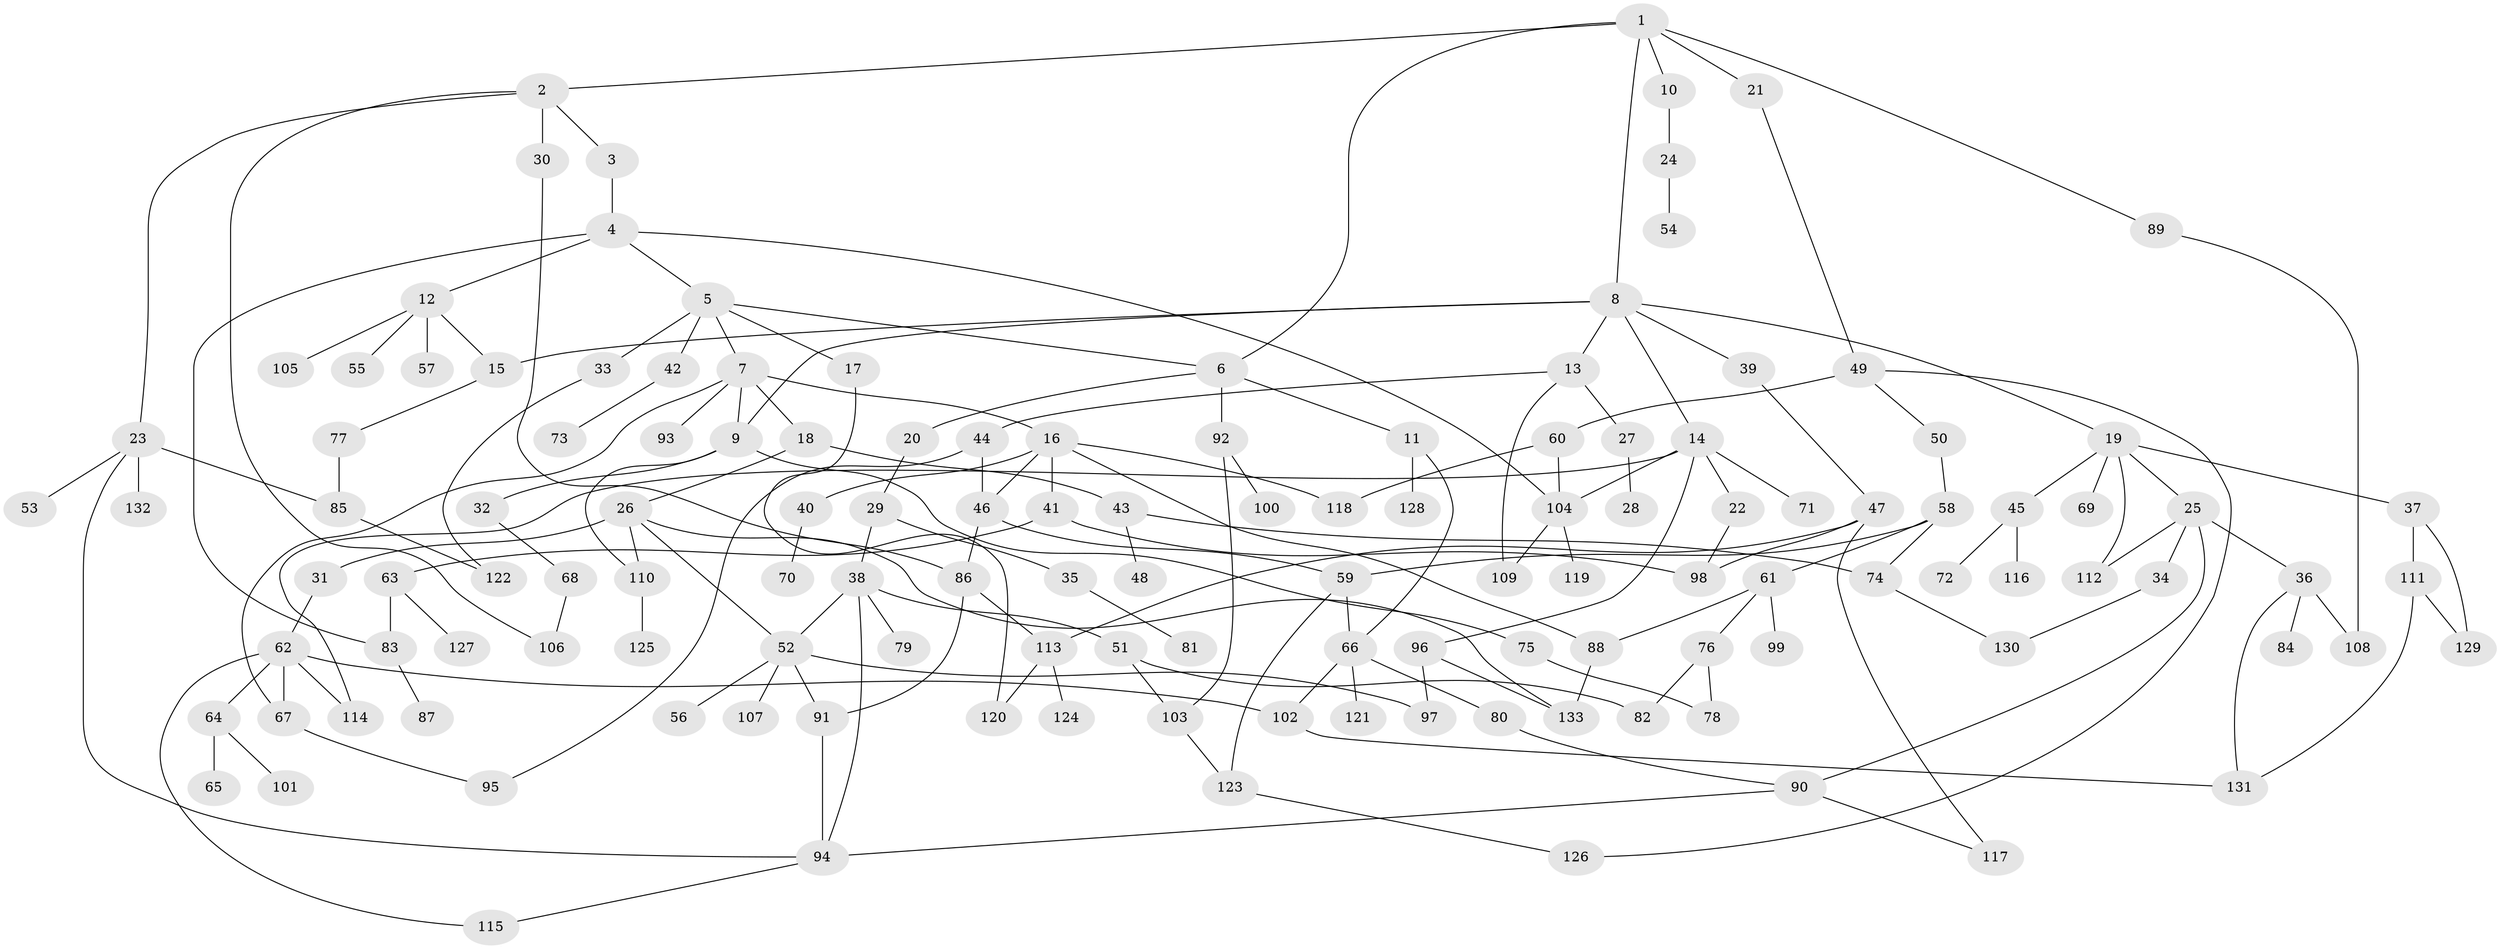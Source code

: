 // coarse degree distribution, {6: 0.08602150537634409, 5: 0.11827956989247312, 8: 0.03225806451612903, 2: 0.27956989247311825, 7: 0.010752688172043012, 4: 0.08602150537634409, 1: 0.26881720430107525, 3: 0.11827956989247312}
// Generated by graph-tools (version 1.1) at 2025/51/02/27/25 19:51:41]
// undirected, 133 vertices, 180 edges
graph export_dot {
graph [start="1"]
  node [color=gray90,style=filled];
  1;
  2;
  3;
  4;
  5;
  6;
  7;
  8;
  9;
  10;
  11;
  12;
  13;
  14;
  15;
  16;
  17;
  18;
  19;
  20;
  21;
  22;
  23;
  24;
  25;
  26;
  27;
  28;
  29;
  30;
  31;
  32;
  33;
  34;
  35;
  36;
  37;
  38;
  39;
  40;
  41;
  42;
  43;
  44;
  45;
  46;
  47;
  48;
  49;
  50;
  51;
  52;
  53;
  54;
  55;
  56;
  57;
  58;
  59;
  60;
  61;
  62;
  63;
  64;
  65;
  66;
  67;
  68;
  69;
  70;
  71;
  72;
  73;
  74;
  75;
  76;
  77;
  78;
  79;
  80;
  81;
  82;
  83;
  84;
  85;
  86;
  87;
  88;
  89;
  90;
  91;
  92;
  93;
  94;
  95;
  96;
  97;
  98;
  99;
  100;
  101;
  102;
  103;
  104;
  105;
  106;
  107;
  108;
  109;
  110;
  111;
  112;
  113;
  114;
  115;
  116;
  117;
  118;
  119;
  120;
  121;
  122;
  123;
  124;
  125;
  126;
  127;
  128;
  129;
  130;
  131;
  132;
  133;
  1 -- 2;
  1 -- 6;
  1 -- 8;
  1 -- 10;
  1 -- 21;
  1 -- 89;
  2 -- 3;
  2 -- 23;
  2 -- 30;
  2 -- 106;
  3 -- 4;
  4 -- 5;
  4 -- 12;
  4 -- 83;
  4 -- 104;
  5 -- 7;
  5 -- 17;
  5 -- 33;
  5 -- 42;
  5 -- 6;
  6 -- 11;
  6 -- 20;
  6 -- 92;
  7 -- 9;
  7 -- 16;
  7 -- 18;
  7 -- 93;
  7 -- 67;
  8 -- 13;
  8 -- 14;
  8 -- 15;
  8 -- 19;
  8 -- 39;
  8 -- 9;
  9 -- 32;
  9 -- 75;
  9 -- 110;
  10 -- 24;
  11 -- 66;
  11 -- 128;
  12 -- 55;
  12 -- 57;
  12 -- 105;
  12 -- 15;
  13 -- 27;
  13 -- 44;
  13 -- 109;
  14 -- 22;
  14 -- 71;
  14 -- 96;
  14 -- 114;
  14 -- 104;
  15 -- 77;
  16 -- 40;
  16 -- 41;
  16 -- 46;
  16 -- 88;
  16 -- 118;
  17 -- 120;
  18 -- 26;
  18 -- 43;
  19 -- 25;
  19 -- 37;
  19 -- 45;
  19 -- 69;
  19 -- 112;
  20 -- 29;
  21 -- 49;
  22 -- 98;
  23 -- 53;
  23 -- 85;
  23 -- 132;
  23 -- 94;
  24 -- 54;
  25 -- 34;
  25 -- 36;
  25 -- 112;
  25 -- 90;
  26 -- 31;
  26 -- 52;
  26 -- 133;
  26 -- 110;
  27 -- 28;
  29 -- 35;
  29 -- 38;
  30 -- 86;
  31 -- 62;
  32 -- 68;
  33 -- 122;
  34 -- 130;
  35 -- 81;
  36 -- 84;
  36 -- 108;
  36 -- 131;
  37 -- 111;
  37 -- 129;
  38 -- 51;
  38 -- 79;
  38 -- 94;
  38 -- 52;
  39 -- 47;
  40 -- 70;
  41 -- 63;
  41 -- 98;
  42 -- 73;
  43 -- 48;
  43 -- 74;
  44 -- 95;
  44 -- 46;
  45 -- 72;
  45 -- 116;
  46 -- 86;
  46 -- 59;
  47 -- 117;
  47 -- 98;
  47 -- 113;
  49 -- 50;
  49 -- 60;
  49 -- 126;
  50 -- 58;
  51 -- 82;
  51 -- 103;
  52 -- 56;
  52 -- 107;
  52 -- 91;
  52 -- 97;
  58 -- 59;
  58 -- 61;
  58 -- 74;
  59 -- 66;
  59 -- 123;
  60 -- 104;
  60 -- 118;
  61 -- 76;
  61 -- 99;
  61 -- 88;
  62 -- 64;
  62 -- 67;
  62 -- 115;
  62 -- 114;
  62 -- 102;
  63 -- 127;
  63 -- 83;
  64 -- 65;
  64 -- 101;
  66 -- 80;
  66 -- 102;
  66 -- 121;
  67 -- 95;
  68 -- 106;
  74 -- 130;
  75 -- 78;
  76 -- 78;
  76 -- 82;
  77 -- 85;
  80 -- 90;
  83 -- 87;
  85 -- 122;
  86 -- 91;
  86 -- 113;
  88 -- 133;
  89 -- 108;
  90 -- 117;
  90 -- 94;
  91 -- 94;
  92 -- 100;
  92 -- 103;
  94 -- 115;
  96 -- 97;
  96 -- 133;
  102 -- 131;
  103 -- 123;
  104 -- 109;
  104 -- 119;
  110 -- 125;
  111 -- 131;
  111 -- 129;
  113 -- 120;
  113 -- 124;
  123 -- 126;
}

